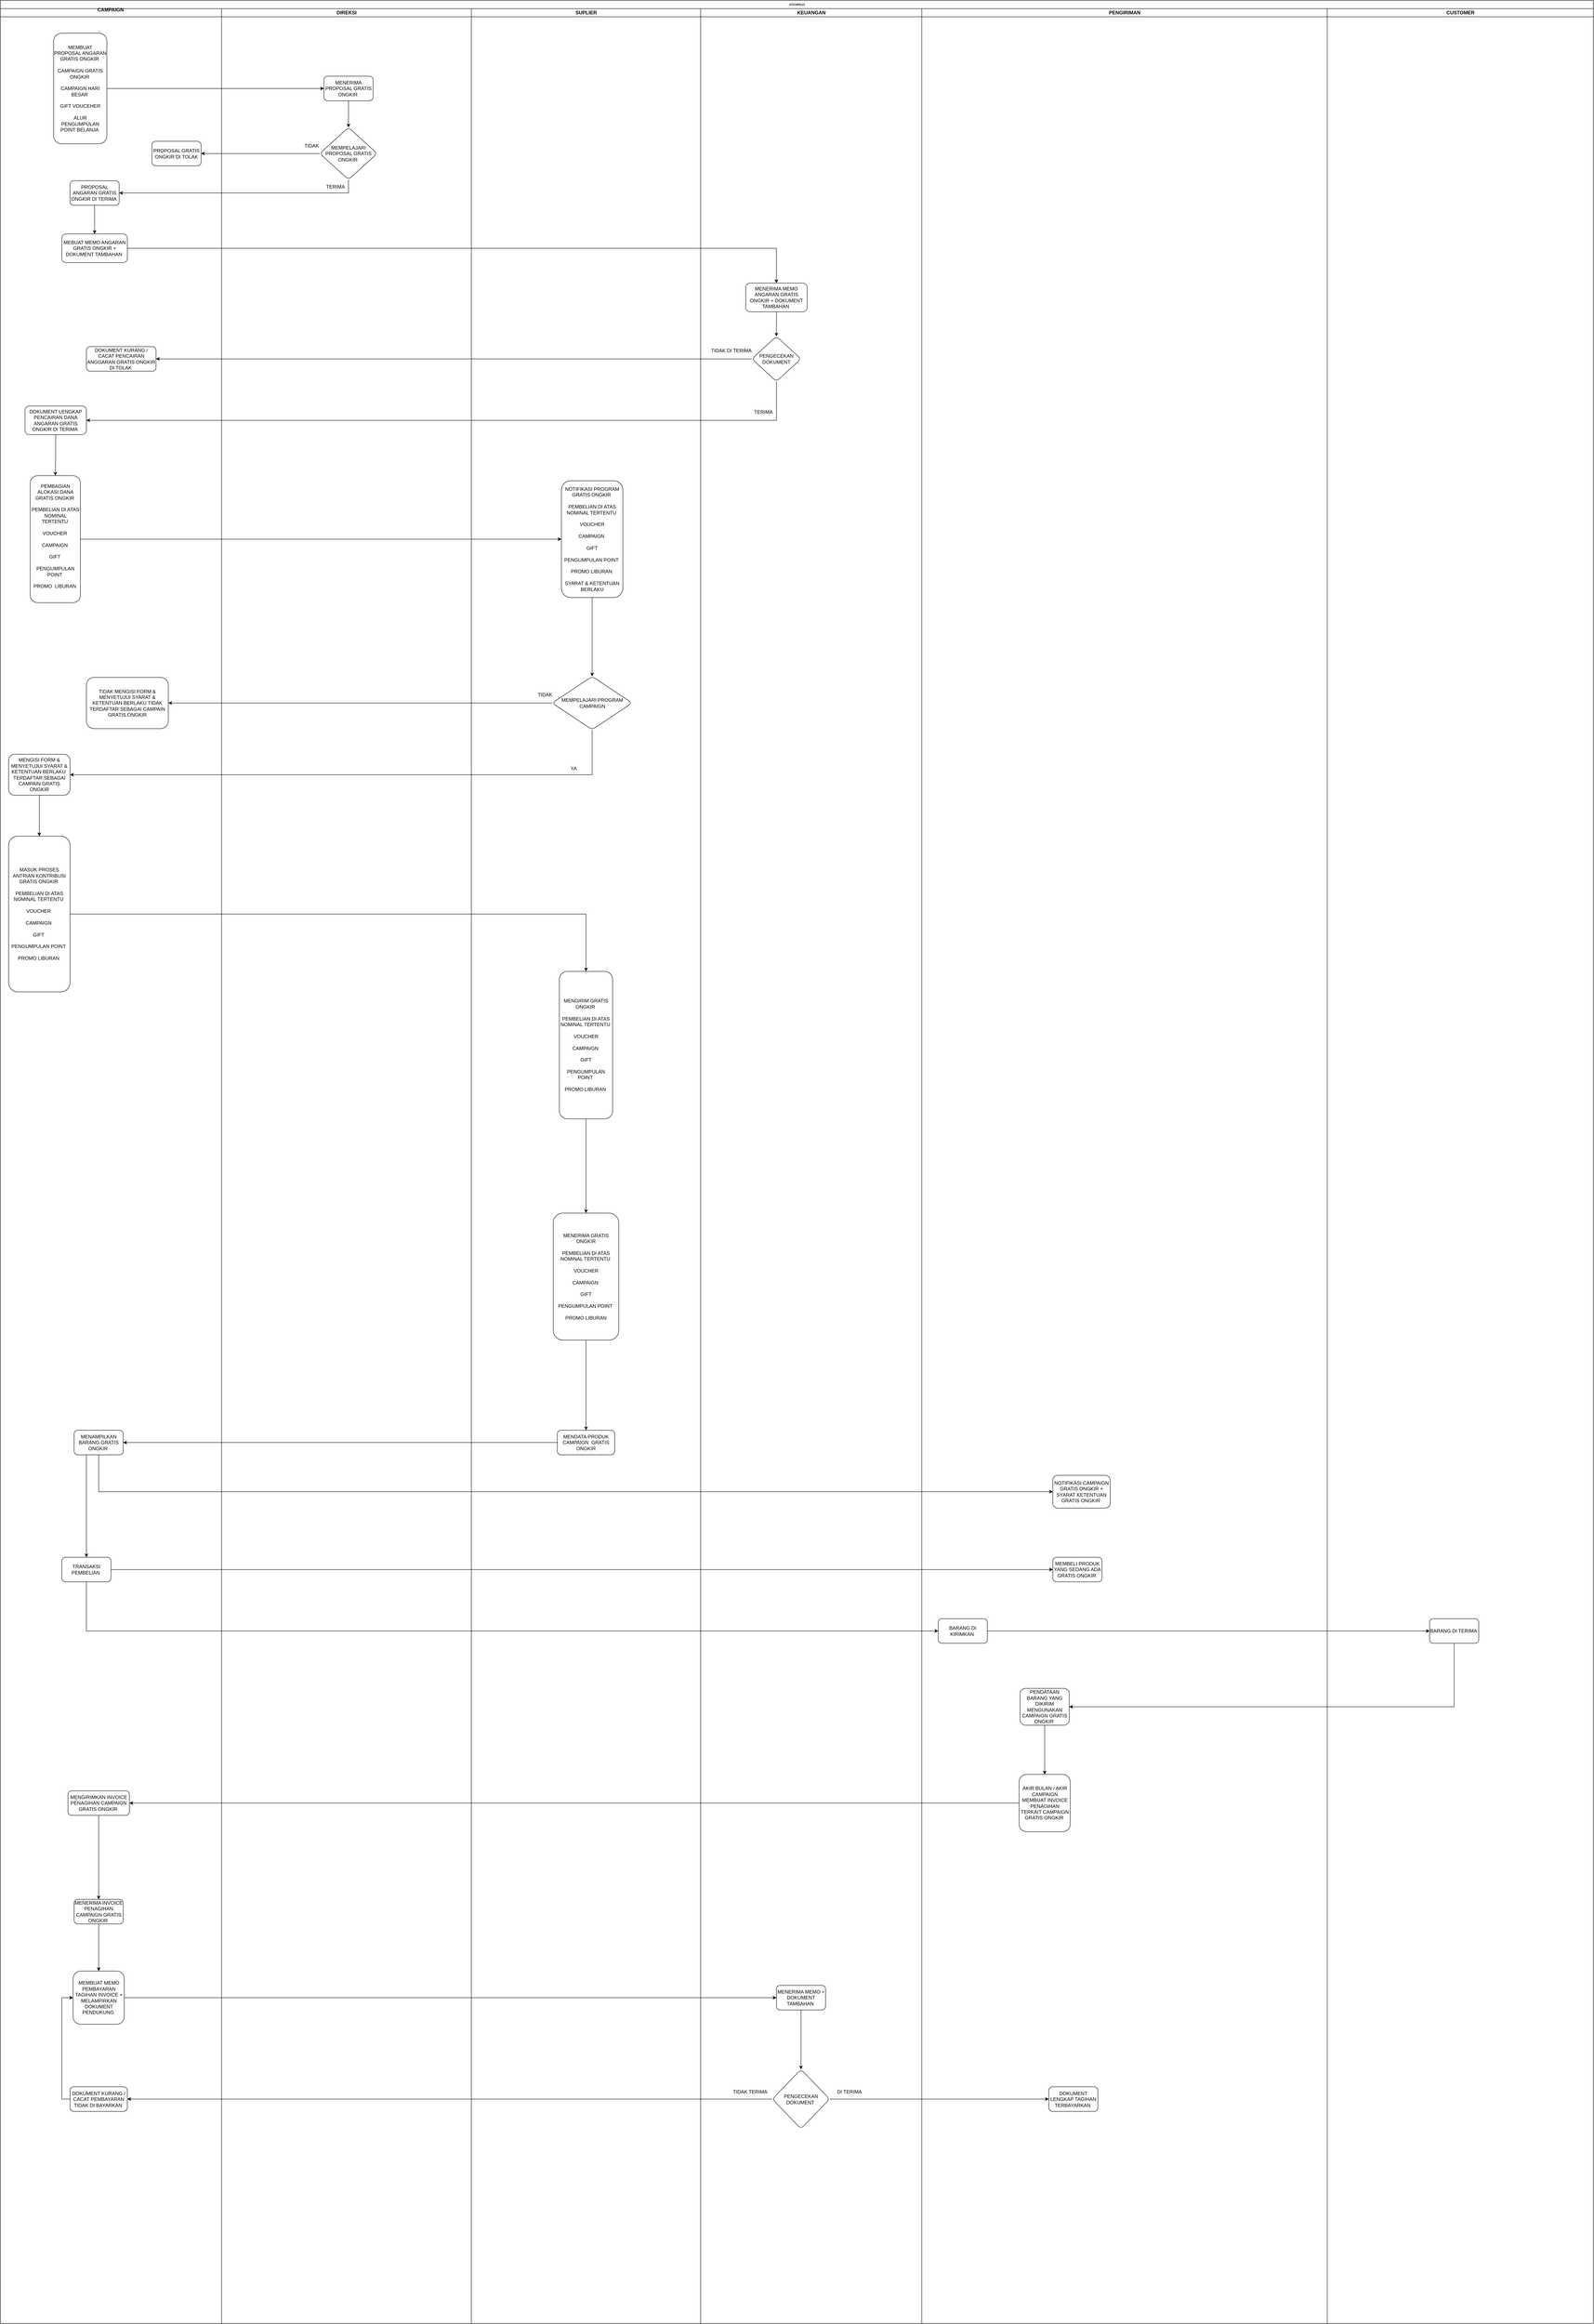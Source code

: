 <mxfile version="15.4.0" type="device"><diagram name="FLOWCHART GRATIS ONGKIR " id="74e2e168-ea6b-b213-b513-2b3c1d86103e"><mxGraphModel dx="6827" dy="3947" grid="1" gridSize="10" guides="1" tooltips="1" connect="1" arrows="1" fold="1" page="1" pageScale="1" pageWidth="1100" pageHeight="850" background="none" math="0" shadow="0"><root><mxCell id="0"/><mxCell id="1" parent="0"/><mxCell id="77e6c97f196da883-1" value="OTOPIGO" style="swimlane;html=1;childLayout=stackLayout;startSize=20;rounded=0;shadow=0;labelBackgroundColor=none;strokeWidth=1;fontFamily=Verdana;fontSize=8;align=center;" parent="1" vertex="1"><mxGeometry x="70" y="40" width="3890" height="5670" as="geometry"/></mxCell><mxCell id="77e6c97f196da883-2" value="CAMPAIGN&amp;nbsp;&lt;br&gt;&lt;br&gt;" style="swimlane;html=1;startSize=20;" parent="77e6c97f196da883-1" vertex="1"><mxGeometry y="20" width="540" height="5650" as="geometry"/></mxCell><mxCell id="xCeARjU2j39dogD7Mmxg-1" value="MEMBUAT PROPOSAL ANGARAN GRATIS ONGKIR&amp;nbsp;&lt;br&gt;&lt;br&gt;CAMPAIGN GRATIS ONGKIR&amp;nbsp;&lt;br&gt;&lt;br&gt;CAMPAIGN HARI BESAR&amp;nbsp;&lt;br&gt;&lt;br&gt;GIFT VOUCEHER&lt;br&gt;&lt;br&gt;ALUR PENGUMPULAN POINT BELANJA&amp;nbsp;" style="rounded=1;whiteSpace=wrap;html=1;" parent="77e6c97f196da883-2" vertex="1"><mxGeometry x="130" y="60" width="130" height="270" as="geometry"/></mxCell><mxCell id="xCeARjU2j39dogD7Mmxg-6" value="PROPOSAL GRATIS ONGKIR DI TOLAK" style="whiteSpace=wrap;html=1;rounded=1;" parent="77e6c97f196da883-2" vertex="1"><mxGeometry x="370" y="323.75" width="120" height="60" as="geometry"/></mxCell><mxCell id="xCeARjU2j39dogD7Mmxg-8" value="PROPOSAL ANGARAN GRATIS ONGKIR DI TERIMA&amp;nbsp;" style="rounded=1;whiteSpace=wrap;html=1;" parent="77e6c97f196da883-2" vertex="1"><mxGeometry x="170" y="420" width="120" height="60" as="geometry"/></mxCell><mxCell id="xCeARjU2j39dogD7Mmxg-20" value="DOKUMENT KURANG / CACAT PENCAIRAN ANGGARAN GRATIS ONGKIR DI TOLAK&amp;nbsp;" style="whiteSpace=wrap;html=1;rounded=1;" parent="77e6c97f196da883-2" vertex="1"><mxGeometry x="210" y="825" width="170" height="60" as="geometry"/></mxCell><mxCell id="xCeARjU2j39dogD7Mmxg-22" value="DOKUMENT LENGKAP PENCAIRAN DANA ANGARAN GRATIS ONGKIR DI TERIMA&amp;nbsp;" style="rounded=1;whiteSpace=wrap;html=1;" parent="77e6c97f196da883-2" vertex="1"><mxGeometry x="60" y="970" width="150" height="70" as="geometry"/></mxCell><mxCell id="xCeARjU2j39dogD7Mmxg-13" value="MEBUAT MEMO ANGARAN GRATIS ONGKIR + DOKUMENT TAMBAHAN&amp;nbsp;" style="whiteSpace=wrap;html=1;rounded=1;" parent="77e6c97f196da883-2" vertex="1"><mxGeometry x="150" y="550" width="160" height="70" as="geometry"/></mxCell><mxCell id="xCeARjU2j39dogD7Mmxg-14" value="" style="edgeStyle=orthogonalEdgeStyle;rounded=0;orthogonalLoop=1;jettySize=auto;html=1;" parent="77e6c97f196da883-2" source="xCeARjU2j39dogD7Mmxg-8" target="xCeARjU2j39dogD7Mmxg-13" edge="1"><mxGeometry relative="1" as="geometry"/></mxCell><mxCell id="xCeARjU2j39dogD7Mmxg-26" value="PEMBAGIAN ALOKASI DANA GRATIS ONGKIR&amp;nbsp;&lt;br&gt;&lt;br&gt;PEMBELIAN DI ATAS NOMINAL TERTENTU&amp;nbsp;&lt;br&gt;&lt;br&gt;VOUCHER&amp;nbsp;&lt;br&gt;&lt;br&gt;CAMPAIGN&amp;nbsp;&lt;br&gt;&lt;br&gt;GIFT&amp;nbsp;&lt;br&gt;&lt;br&gt;PENGUMPULAN POINT&amp;nbsp;&lt;br&gt;&lt;br&gt;PROMO&amp;nbsp; LIBURAN&amp;nbsp;&lt;br&gt;&lt;br&gt;" style="whiteSpace=wrap;html=1;rounded=1;" parent="77e6c97f196da883-2" vertex="1"><mxGeometry x="72.75" y="1140" width="122.5" height="310" as="geometry"/></mxCell><mxCell id="xCeARjU2j39dogD7Mmxg-27" value="" style="edgeStyle=orthogonalEdgeStyle;rounded=0;orthogonalLoop=1;jettySize=auto;html=1;" parent="77e6c97f196da883-2" source="xCeARjU2j39dogD7Mmxg-22" target="xCeARjU2j39dogD7Mmxg-26" edge="1"><mxGeometry relative="1" as="geometry"/></mxCell><mxCell id="LXGBZ6pORtohc45AnFeG-5" value="TIDAK MENGISI FORM &amp;amp; MENYETUJUI SYARAT &amp;amp; KETENTUAN BERLAKU TIDAK TERDAFTAR SEBAGAI CAMPAIN GRATIS ONGKIR" style="whiteSpace=wrap;html=1;rounded=1;" parent="77e6c97f196da883-2" vertex="1"><mxGeometry x="210" y="1632.5" width="200" height="125" as="geometry"/></mxCell><mxCell id="LXGBZ6pORtohc45AnFeG-8" value="MENGISI FORM &amp;amp; MENYETUJUI SYARAT &amp;amp; KETENTUAN BERLAKU&amp;nbsp; TERDAFTAR SEBAGAI CAMPAIN GRATIS ONGKIR" style="rounded=1;whiteSpace=wrap;html=1;" parent="77e6c97f196da883-2" vertex="1"><mxGeometry x="20" y="1820" width="150" height="100" as="geometry"/></mxCell><mxCell id="2p7bn4kiYauSAk0J2nXc-39" style="edgeStyle=orthogonalEdgeStyle;rounded=0;orthogonalLoop=1;jettySize=auto;html=1;exitX=0.25;exitY=1;exitDx=0;exitDy=0;" edge="1" parent="77e6c97f196da883-2" source="2p7bn4kiYauSAk0J2nXc-26" target="2p7bn4kiYauSAk0J2nXc-29"><mxGeometry relative="1" as="geometry"/></mxCell><mxCell id="2p7bn4kiYauSAk0J2nXc-26" value="MENAMPILKAN BARANG GRATIS ONGKIR&amp;nbsp;" style="whiteSpace=wrap;html=1;rounded=1;" vertex="1" parent="77e6c97f196da883-2"><mxGeometry x="180" y="3470" width="120" height="60" as="geometry"/></mxCell><mxCell id="2p7bn4kiYauSAk0J2nXc-29" value="TRANSAKSI PEMBELIAN&amp;nbsp;" style="whiteSpace=wrap;html=1;rounded=1;" vertex="1" parent="77e6c97f196da883-2"><mxGeometry x="150" y="3780" width="120" height="60" as="geometry"/></mxCell><mxCell id="2p7bn4kiYauSAk0J2nXc-9" value="MENGIRIMKAN INVOICE PENAGIHAN CAMPAIGN GRATIS ONGKIR&amp;nbsp;" style="whiteSpace=wrap;html=1;rounded=1;" vertex="1" parent="77e6c97f196da883-2"><mxGeometry x="165" y="4350" width="150" height="60" as="geometry"/></mxCell><mxCell id="2p7bn4kiYauSAk0J2nXc-11" value="MENERIMA INVOICE PENAGIHAN CAMPAIGN GRATIS ONGKIR&amp;nbsp;" style="whiteSpace=wrap;html=1;rounded=1;" vertex="1" parent="77e6c97f196da883-2"><mxGeometry x="180" y="4615" width="120" height="60" as="geometry"/></mxCell><mxCell id="2p7bn4kiYauSAk0J2nXc-12" value="" style="edgeStyle=orthogonalEdgeStyle;rounded=0;orthogonalLoop=1;jettySize=auto;html=1;" edge="1" parent="77e6c97f196da883-2" source="2p7bn4kiYauSAk0J2nXc-9" target="2p7bn4kiYauSAk0J2nXc-11"><mxGeometry relative="1" as="geometry"/></mxCell><mxCell id="2p7bn4kiYauSAk0J2nXc-13" value="MEMBUAT MEMO PEMBAYARAN TAGIHAN INVOICE + MELAMPIRKAN DOKUMENT PENDUKUNG&amp;nbsp;" style="whiteSpace=wrap;html=1;rounded=1;" vertex="1" parent="77e6c97f196da883-2"><mxGeometry x="177.5" y="4790" width="125" height="130" as="geometry"/></mxCell><mxCell id="2p7bn4kiYauSAk0J2nXc-14" value="" style="edgeStyle=orthogonalEdgeStyle;rounded=0;orthogonalLoop=1;jettySize=auto;html=1;" edge="1" parent="77e6c97f196da883-2" source="2p7bn4kiYauSAk0J2nXc-11" target="2p7bn4kiYauSAk0J2nXc-13"><mxGeometry relative="1" as="geometry"/></mxCell><mxCell id="2p7bn4kiYauSAk0J2nXc-19" value="DOKUMENT KURANG / CACAT PEMBAYARAN TIDAK DI BAYARKAN&amp;nbsp;" style="whiteSpace=wrap;html=1;rounded=1;" vertex="1" parent="77e6c97f196da883-2"><mxGeometry x="170" y="5072.5" width="140" height="60" as="geometry"/></mxCell><mxCell id="2p7bn4kiYauSAk0J2nXc-21" style="edgeStyle=orthogonalEdgeStyle;rounded=0;orthogonalLoop=1;jettySize=auto;html=1;exitX=0;exitY=0.5;exitDx=0;exitDy=0;entryX=0;entryY=0.5;entryDx=0;entryDy=0;" edge="1" parent="77e6c97f196da883-2" source="2p7bn4kiYauSAk0J2nXc-19" target="2p7bn4kiYauSAk0J2nXc-13"><mxGeometry relative="1" as="geometry"/></mxCell><mxCell id="77e6c97f196da883-3" value="DIREKSI" style="swimlane;html=1;startSize=20;" parent="77e6c97f196da883-1" vertex="1"><mxGeometry x="540" y="20" width="610" height="5650" as="geometry"/></mxCell><mxCell id="xCeARjU2j39dogD7Mmxg-2" value="MENERIMA PROPOSAL GRATIS ONGKIR&amp;nbsp;" style="whiteSpace=wrap;html=1;rounded=1;" parent="77e6c97f196da883-3" vertex="1"><mxGeometry x="250" y="165" width="120" height="60" as="geometry"/></mxCell><mxCell id="xCeARjU2j39dogD7Mmxg-4" value="MEMPELAJARI PROPOSAL GRATIS ONGKIR&amp;nbsp;" style="rhombus;whiteSpace=wrap;html=1;rounded=1;" parent="77e6c97f196da883-3" vertex="1"><mxGeometry x="240" y="290" width="140" height="127.5" as="geometry"/></mxCell><mxCell id="xCeARjU2j39dogD7Mmxg-5" value="" style="edgeStyle=orthogonalEdgeStyle;rounded=0;orthogonalLoop=1;jettySize=auto;html=1;" parent="77e6c97f196da883-3" source="xCeARjU2j39dogD7Mmxg-2" target="xCeARjU2j39dogD7Mmxg-4" edge="1"><mxGeometry relative="1" as="geometry"/></mxCell><mxCell id="xCeARjU2j39dogD7Mmxg-10" value="TIDAK" style="text;html=1;strokeColor=none;fillColor=none;align=center;verticalAlign=middle;whiteSpace=wrap;rounded=0;" parent="77e6c97f196da883-3" vertex="1"><mxGeometry x="190" y="320" width="60" height="30" as="geometry"/></mxCell><mxCell id="xCeARjU2j39dogD7Mmxg-12" value="TERIMA&amp;nbsp;" style="text;html=1;strokeColor=none;fillColor=none;align=center;verticalAlign=middle;whiteSpace=wrap;rounded=0;" parent="77e6c97f196da883-3" vertex="1"><mxGeometry x="250" y="420" width="60" height="30" as="geometry"/></mxCell><mxCell id="77e6c97f196da883-4" value="SUPLIER" style="swimlane;html=1;startSize=20;" parent="77e6c97f196da883-1" vertex="1"><mxGeometry x="1150" y="20" width="560" height="5650" as="geometry"/></mxCell><mxCell id="LXGBZ6pORtohc45AnFeG-1" value="NOTIFIKASI PROGRAM GRATIS ONGKIR&amp;nbsp;&lt;br&gt;&lt;br&gt;PEMBELIAN DI ATAS NOMINAL TERTENTU&amp;nbsp;&lt;br&gt;&lt;br&gt;VOUCHER&lt;br&gt;&lt;br&gt;CAMPAIGN&amp;nbsp;&lt;br&gt;&lt;br&gt;GIFT&lt;br&gt;&lt;br&gt;PENGUMPULAN POINT&amp;nbsp;&lt;br&gt;&lt;br&gt;PROMO LIBURAN&amp;nbsp;&lt;br&gt;&lt;br&gt;SYARAT &amp;amp; KETENTUAN BERLAKU" style="whiteSpace=wrap;html=1;rounded=1;" parent="77e6c97f196da883-4" vertex="1"><mxGeometry x="220" y="1152.5" width="150" height="285" as="geometry"/></mxCell><mxCell id="LXGBZ6pORtohc45AnFeG-3" value="MEMPELAJARI PROGRAM CAMPAIGN" style="rhombus;whiteSpace=wrap;html=1;rounded=1;" parent="77e6c97f196da883-4" vertex="1"><mxGeometry x="197.5" y="1630" width="195" height="130" as="geometry"/></mxCell><mxCell id="LXGBZ6pORtohc45AnFeG-4" value="" style="edgeStyle=orthogonalEdgeStyle;rounded=0;orthogonalLoop=1;jettySize=auto;html=1;" parent="77e6c97f196da883-4" source="LXGBZ6pORtohc45AnFeG-1" target="LXGBZ6pORtohc45AnFeG-3" edge="1"><mxGeometry relative="1" as="geometry"/></mxCell><mxCell id="LXGBZ6pORtohc45AnFeG-10" value="TIDAK" style="text;html=1;strokeColor=none;fillColor=none;align=center;verticalAlign=middle;whiteSpace=wrap;rounded=0;" parent="77e6c97f196da883-4" vertex="1"><mxGeometry x="150" y="1660" width="60" height="30" as="geometry"/></mxCell><mxCell id="LXGBZ6pORtohc45AnFeG-11" value="YA" style="text;html=1;strokeColor=none;fillColor=none;align=center;verticalAlign=middle;whiteSpace=wrap;rounded=0;" parent="77e6c97f196da883-4" vertex="1"><mxGeometry x="220" y="1840" width="60" height="30" as="geometry"/></mxCell><mxCell id="0lPgVdEld-_KW7JKTHku-6" value="MENGIRIM GRATIS ONGKIR&amp;nbsp;&lt;br&gt;&lt;br&gt;PEMBELIAN DI ATAS NOMINAL TERTENTU&amp;nbsp;&lt;br&gt;&lt;br&gt;VOUCHER&lt;br&gt;&lt;br&gt;CAMPAIGN&amp;nbsp;&lt;br&gt;&lt;br&gt;GIFT&lt;br&gt;&lt;br&gt;PENGUMPULAN POINT&amp;nbsp;&lt;br&gt;&lt;br&gt;PROMO LIBURAN&amp;nbsp;" style="whiteSpace=wrap;html=1;rounded=1;" parent="77e6c97f196da883-4" vertex="1"><mxGeometry x="215" y="2350" width="130" height="360" as="geometry"/></mxCell><mxCell id="0lPgVdEld-_KW7JKTHku-9" value="MENERIMA GRATIS ONGKIR&lt;br&gt;&lt;br&gt;PEMBELIAN DI ATAS NOMINAL TERTENTU&amp;nbsp;&lt;br&gt;&lt;br&gt;VOUCHER&lt;br&gt;&lt;br&gt;CAMPAIGN&amp;nbsp;&lt;br&gt;&lt;br&gt;GIFT&lt;br&gt;&lt;br&gt;PENGUMPULAN POINT&amp;nbsp;&lt;br&gt;&lt;br&gt;PROMO LIBURAN" style="whiteSpace=wrap;html=1;rounded=1;" parent="77e6c97f196da883-4" vertex="1"><mxGeometry x="200" y="2940" width="160" height="310" as="geometry"/></mxCell><mxCell id="0lPgVdEld-_KW7JKTHku-10" value="" style="edgeStyle=orthogonalEdgeStyle;rounded=0;orthogonalLoop=1;jettySize=auto;html=1;" parent="77e6c97f196da883-4" source="0lPgVdEld-_KW7JKTHku-6" target="0lPgVdEld-_KW7JKTHku-9" edge="1"><mxGeometry relative="1" as="geometry"/></mxCell><mxCell id="0lPgVdEld-_KW7JKTHku-11" value="MENDATA PRODUK CAMPAIGN&amp;nbsp; GRATIS ONGKIR" style="whiteSpace=wrap;html=1;rounded=1;" parent="77e6c97f196da883-4" vertex="1"><mxGeometry x="210" y="3470" width="140" height="60" as="geometry"/></mxCell><mxCell id="0lPgVdEld-_KW7JKTHku-12" value="" style="edgeStyle=orthogonalEdgeStyle;rounded=0;orthogonalLoop=1;jettySize=auto;html=1;" parent="77e6c97f196da883-4" source="0lPgVdEld-_KW7JKTHku-9" target="0lPgVdEld-_KW7JKTHku-11" edge="1"><mxGeometry relative="1" as="geometry"/></mxCell><mxCell id="77e6c97f196da883-5" value="KEUANGAN" style="swimlane;html=1;startSize=20;" parent="77e6c97f196da883-1" vertex="1"><mxGeometry x="1710" y="20" width="540" height="5650" as="geometry"/></mxCell><mxCell id="xCeARjU2j39dogD7Mmxg-15" value="MENERIMA MEMO ANGARAN GRATIS ONGKIR + DOKUMENT TAMBAHAN&amp;nbsp;" style="rounded=1;whiteSpace=wrap;html=1;" parent="77e6c97f196da883-5" vertex="1"><mxGeometry x="110" y="670" width="150" height="70" as="geometry"/></mxCell><mxCell id="xCeARjU2j39dogD7Mmxg-18" value="PENGECEKAN DOKUMENT" style="rhombus;whiteSpace=wrap;html=1;rounded=1;" parent="77e6c97f196da883-5" vertex="1"><mxGeometry x="125" y="800" width="120" height="110" as="geometry"/></mxCell><mxCell id="xCeARjU2j39dogD7Mmxg-19" value="" style="edgeStyle=orthogonalEdgeStyle;rounded=0;orthogonalLoop=1;jettySize=auto;html=1;" parent="77e6c97f196da883-5" source="xCeARjU2j39dogD7Mmxg-15" target="xCeARjU2j39dogD7Mmxg-18" edge="1"><mxGeometry relative="1" as="geometry"/></mxCell><mxCell id="xCeARjU2j39dogD7Mmxg-25" value="TIDAK DI TERIMA" style="text;html=1;strokeColor=none;fillColor=none;align=center;verticalAlign=middle;whiteSpace=wrap;rounded=0;" parent="77e6c97f196da883-5" vertex="1"><mxGeometry x="20" y="820" width="110" height="30" as="geometry"/></mxCell><mxCell id="xCeARjU2j39dogD7Mmxg-24" value="TERIMA&amp;nbsp;" style="text;html=1;strokeColor=none;fillColor=none;align=center;verticalAlign=middle;whiteSpace=wrap;rounded=0;" parent="77e6c97f196da883-5" vertex="1"><mxGeometry x="125" y="970" width="60" height="30" as="geometry"/></mxCell><mxCell id="2p7bn4kiYauSAk0J2nXc-15" value="MENERIMA MEMO + DOKUMENT TAMBAHAN&amp;nbsp;" style="whiteSpace=wrap;html=1;rounded=1;" vertex="1" parent="77e6c97f196da883-5"><mxGeometry x="185" y="4825" width="120" height="60" as="geometry"/></mxCell><mxCell id="2p7bn4kiYauSAk0J2nXc-17" value="PENGECEKAN DOKUMENT&amp;nbsp;" style="rhombus;whiteSpace=wrap;html=1;rounded=1;" vertex="1" parent="77e6c97f196da883-5"><mxGeometry x="175" y="5030" width="140" height="145" as="geometry"/></mxCell><mxCell id="2p7bn4kiYauSAk0J2nXc-18" value="" style="edgeStyle=orthogonalEdgeStyle;rounded=0;orthogonalLoop=1;jettySize=auto;html=1;" edge="1" parent="77e6c97f196da883-5" source="2p7bn4kiYauSAk0J2nXc-15" target="2p7bn4kiYauSAk0J2nXc-17"><mxGeometry relative="1" as="geometry"/></mxCell><mxCell id="2p7bn4kiYauSAk0J2nXc-22" value="TIDAK TERIMA&amp;nbsp;" style="text;html=1;strokeColor=none;fillColor=none;align=center;verticalAlign=middle;whiteSpace=wrap;rounded=0;" vertex="1" parent="77e6c97f196da883-5"><mxGeometry x="70" y="5070" width="105" height="30" as="geometry"/></mxCell><mxCell id="2p7bn4kiYauSAk0J2nXc-25" value="DI TERIMA&amp;nbsp;" style="text;html=1;strokeColor=none;fillColor=none;align=center;verticalAlign=middle;whiteSpace=wrap;rounded=0;" vertex="1" parent="77e6c97f196da883-5"><mxGeometry x="320" y="5070" width="90" height="30" as="geometry"/></mxCell><mxCell id="77e6c97f196da883-6" value="PENGIRIMAN" style="swimlane;html=1;startSize=20;" parent="77e6c97f196da883-1" vertex="1"><mxGeometry x="2250" y="20" width="990" height="5650" as="geometry"/></mxCell><mxCell id="2p7bn4kiYauSAk0J2nXc-3" value="NOTIFIKASI CAMPAIGN GRATIS ONGKIR + SYARAT KETENTUAN GRATIS ONGKIR&amp;nbsp;" style="rounded=1;whiteSpace=wrap;html=1;" vertex="1" parent="77e6c97f196da883-6"><mxGeometry x="320" y="3580" width="140" height="80" as="geometry"/></mxCell><mxCell id="2p7bn4kiYauSAk0J2nXc-7" value="AKIR BULAN / AKIR CAMPAIGN MEMBUAT INVOICE PENAGIHAN TERKAIT CAMPAIGN GRATIS ONGKIR&amp;nbsp;" style="whiteSpace=wrap;html=1;rounded=1;" vertex="1" parent="77e6c97f196da883-6"><mxGeometry x="237.5" y="4310" width="125" height="140" as="geometry"/></mxCell><mxCell id="2p7bn4kiYauSAk0J2nXc-23" value="DOKUMENT LENGKAP TAGIHAN TERBAYARKAN&amp;nbsp;" style="whiteSpace=wrap;html=1;rounded=1;" vertex="1" parent="77e6c97f196da883-6"><mxGeometry x="310" y="5072.5" width="120" height="60" as="geometry"/></mxCell><mxCell id="2p7bn4kiYauSAk0J2nXc-32" value="BARANG DI KIRIMKAN&amp;nbsp;" style="rounded=1;whiteSpace=wrap;html=1;" vertex="1" parent="77e6c97f196da883-6"><mxGeometry x="40" y="3930" width="120" height="60" as="geometry"/></mxCell><mxCell id="0lPgVdEld-_KW7JKTHku-13" value="MEMBELI PRODUK YANG SEDANG ADA GRATIS ONGKIR&amp;nbsp;" style="whiteSpace=wrap;html=1;rounded=1;" parent="77e6c97f196da883-6" vertex="1"><mxGeometry x="320" y="3780" width="120" height="60" as="geometry"/></mxCell><mxCell id="2p7bn4kiYauSAk0J2nXc-8" value="" style="edgeStyle=orthogonalEdgeStyle;rounded=0;orthogonalLoop=1;jettySize=auto;html=1;" edge="1" parent="77e6c97f196da883-6" source="2p7bn4kiYauSAk0J2nXc-5" target="2p7bn4kiYauSAk0J2nXc-7"><mxGeometry relative="1" as="geometry"/></mxCell><mxCell id="2p7bn4kiYauSAk0J2nXc-5" value="PENDATAAN BARANG YANG DIKIRIM MENGUNAKAN CAMPAIGN GRATIS ONGKIR&amp;nbsp;" style="whiteSpace=wrap;html=1;rounded=1;" vertex="1" parent="77e6c97f196da883-6"><mxGeometry x="240" y="4100" width="120" height="90" as="geometry"/></mxCell><mxCell id="xCeARjU2j39dogD7Mmxg-3" value="" style="edgeStyle=orthogonalEdgeStyle;rounded=0;orthogonalLoop=1;jettySize=auto;html=1;" parent="77e6c97f196da883-1" source="xCeARjU2j39dogD7Mmxg-1" target="xCeARjU2j39dogD7Mmxg-2" edge="1"><mxGeometry relative="1" as="geometry"/></mxCell><mxCell id="xCeARjU2j39dogD7Mmxg-7" value="" style="edgeStyle=orthogonalEdgeStyle;rounded=0;orthogonalLoop=1;jettySize=auto;html=1;" parent="77e6c97f196da883-1" source="xCeARjU2j39dogD7Mmxg-4" target="xCeARjU2j39dogD7Mmxg-6" edge="1"><mxGeometry relative="1" as="geometry"/></mxCell><mxCell id="xCeARjU2j39dogD7Mmxg-9" style="edgeStyle=orthogonalEdgeStyle;rounded=0;orthogonalLoop=1;jettySize=auto;html=1;exitX=0.5;exitY=1;exitDx=0;exitDy=0;entryX=1;entryY=0.5;entryDx=0;entryDy=0;" parent="77e6c97f196da883-1" source="xCeARjU2j39dogD7Mmxg-4" target="xCeARjU2j39dogD7Mmxg-8" edge="1"><mxGeometry relative="1" as="geometry"/></mxCell><mxCell id="xCeARjU2j39dogD7Mmxg-17" style="edgeStyle=orthogonalEdgeStyle;rounded=0;orthogonalLoop=1;jettySize=auto;html=1;exitX=1;exitY=0.5;exitDx=0;exitDy=0;entryX=0.5;entryY=0;entryDx=0;entryDy=0;" parent="77e6c97f196da883-1" source="xCeARjU2j39dogD7Mmxg-13" target="xCeARjU2j39dogD7Mmxg-15" edge="1"><mxGeometry relative="1" as="geometry"/></mxCell><mxCell id="xCeARjU2j39dogD7Mmxg-21" value="" style="edgeStyle=orthogonalEdgeStyle;rounded=0;orthogonalLoop=1;jettySize=auto;html=1;" parent="77e6c97f196da883-1" source="xCeARjU2j39dogD7Mmxg-18" target="xCeARjU2j39dogD7Mmxg-20" edge="1"><mxGeometry relative="1" as="geometry"/></mxCell><mxCell id="xCeARjU2j39dogD7Mmxg-23" style="edgeStyle=orthogonalEdgeStyle;rounded=0;orthogonalLoop=1;jettySize=auto;html=1;exitX=0.5;exitY=1;exitDx=0;exitDy=0;entryX=1;entryY=0.5;entryDx=0;entryDy=0;" parent="77e6c97f196da883-1" source="xCeARjU2j39dogD7Mmxg-18" target="xCeARjU2j39dogD7Mmxg-22" edge="1"><mxGeometry relative="1" as="geometry"/></mxCell><mxCell id="LXGBZ6pORtohc45AnFeG-2" value="" style="edgeStyle=orthogonalEdgeStyle;rounded=0;orthogonalLoop=1;jettySize=auto;html=1;" parent="77e6c97f196da883-1" source="xCeARjU2j39dogD7Mmxg-26" target="LXGBZ6pORtohc45AnFeG-1" edge="1"><mxGeometry relative="1" as="geometry"/></mxCell><mxCell id="LXGBZ6pORtohc45AnFeG-6" value="" style="edgeStyle=orthogonalEdgeStyle;rounded=0;orthogonalLoop=1;jettySize=auto;html=1;" parent="77e6c97f196da883-1" source="LXGBZ6pORtohc45AnFeG-3" target="LXGBZ6pORtohc45AnFeG-5" edge="1"><mxGeometry relative="1" as="geometry"/></mxCell><mxCell id="LXGBZ6pORtohc45AnFeG-9" style="edgeStyle=orthogonalEdgeStyle;rounded=0;orthogonalLoop=1;jettySize=auto;html=1;exitX=0.5;exitY=1;exitDx=0;exitDy=0;entryX=1;entryY=0.5;entryDx=0;entryDy=0;" parent="77e6c97f196da883-1" source="LXGBZ6pORtohc45AnFeG-3" target="LXGBZ6pORtohc45AnFeG-8" edge="1"><mxGeometry relative="1" as="geometry"/></mxCell><mxCell id="2p7bn4kiYauSAk0J2nXc-1" value="CUSTOMER" style="swimlane;html=1;startSize=20;" vertex="1" parent="77e6c97f196da883-1"><mxGeometry x="3240" y="20" width="650" height="5650" as="geometry"/></mxCell><mxCell id="2p7bn4kiYauSAk0J2nXc-34" value="BARANG DI TERIMA&amp;nbsp;" style="whiteSpace=wrap;html=1;rounded=1;" vertex="1" parent="2p7bn4kiYauSAk0J2nXc-1"><mxGeometry x="250" y="3930" width="120" height="60" as="geometry"/></mxCell><mxCell id="2p7bn4kiYauSAk0J2nXc-27" value="" style="edgeStyle=orthogonalEdgeStyle;rounded=0;orthogonalLoop=1;jettySize=auto;html=1;" edge="1" parent="77e6c97f196da883-1" source="0lPgVdEld-_KW7JKTHku-11" target="2p7bn4kiYauSAk0J2nXc-26"><mxGeometry relative="1" as="geometry"/></mxCell><mxCell id="2p7bn4kiYauSAk0J2nXc-38" style="edgeStyle=orthogonalEdgeStyle;rounded=0;orthogonalLoop=1;jettySize=auto;html=1;exitX=0.5;exitY=1;exitDx=0;exitDy=0;entryX=0;entryY=0.5;entryDx=0;entryDy=0;" edge="1" parent="77e6c97f196da883-1" source="2p7bn4kiYauSAk0J2nXc-26" target="2p7bn4kiYauSAk0J2nXc-3"><mxGeometry relative="1" as="geometry"/></mxCell><mxCell id="2p7bn4kiYauSAk0J2nXc-33" style="edgeStyle=orthogonalEdgeStyle;rounded=0;orthogonalLoop=1;jettySize=auto;html=1;exitX=0.5;exitY=1;exitDx=0;exitDy=0;entryX=0;entryY=0.5;entryDx=0;entryDy=0;" edge="1" parent="77e6c97f196da883-1" source="2p7bn4kiYauSAk0J2nXc-29" target="2p7bn4kiYauSAk0J2nXc-32"><mxGeometry relative="1" as="geometry"/></mxCell><mxCell id="2p7bn4kiYauSAk0J2nXc-40" style="edgeStyle=orthogonalEdgeStyle;rounded=0;orthogonalLoop=1;jettySize=auto;html=1;exitX=1;exitY=0.5;exitDx=0;exitDy=0;entryX=0;entryY=0.5;entryDx=0;entryDy=0;" edge="1" parent="77e6c97f196da883-1" source="2p7bn4kiYauSAk0J2nXc-29" target="0lPgVdEld-_KW7JKTHku-13"><mxGeometry relative="1" as="geometry"/></mxCell><mxCell id="2p7bn4kiYauSAk0J2nXc-35" value="" style="edgeStyle=orthogonalEdgeStyle;rounded=0;orthogonalLoop=1;jettySize=auto;html=1;" edge="1" parent="77e6c97f196da883-1" source="2p7bn4kiYauSAk0J2nXc-32" target="2p7bn4kiYauSAk0J2nXc-34"><mxGeometry relative="1" as="geometry"/></mxCell><mxCell id="2p7bn4kiYauSAk0J2nXc-41" style="edgeStyle=orthogonalEdgeStyle;rounded=0;orthogonalLoop=1;jettySize=auto;html=1;exitX=0.5;exitY=1;exitDx=0;exitDy=0;entryX=1;entryY=0.5;entryDx=0;entryDy=0;" edge="1" parent="77e6c97f196da883-1" source="2p7bn4kiYauSAk0J2nXc-34" target="2p7bn4kiYauSAk0J2nXc-5"><mxGeometry relative="1" as="geometry"/></mxCell><mxCell id="2p7bn4kiYauSAk0J2nXc-10" value="" style="edgeStyle=orthogonalEdgeStyle;rounded=0;orthogonalLoop=1;jettySize=auto;html=1;" edge="1" parent="77e6c97f196da883-1" source="2p7bn4kiYauSAk0J2nXc-7" target="2p7bn4kiYauSAk0J2nXc-9"><mxGeometry relative="1" as="geometry"/></mxCell><mxCell id="2p7bn4kiYauSAk0J2nXc-16" value="" style="edgeStyle=orthogonalEdgeStyle;rounded=0;orthogonalLoop=1;jettySize=auto;html=1;" edge="1" parent="77e6c97f196da883-1" source="2p7bn4kiYauSAk0J2nXc-13" target="2p7bn4kiYauSAk0J2nXc-15"><mxGeometry relative="1" as="geometry"/></mxCell><mxCell id="2p7bn4kiYauSAk0J2nXc-20" value="" style="edgeStyle=orthogonalEdgeStyle;rounded=0;orthogonalLoop=1;jettySize=auto;html=1;" edge="1" parent="77e6c97f196da883-1" source="2p7bn4kiYauSAk0J2nXc-17" target="2p7bn4kiYauSAk0J2nXc-19"><mxGeometry relative="1" as="geometry"/></mxCell><mxCell id="2p7bn4kiYauSAk0J2nXc-24" value="" style="edgeStyle=orthogonalEdgeStyle;rounded=0;orthogonalLoop=1;jettySize=auto;html=1;" edge="1" parent="77e6c97f196da883-1" source="2p7bn4kiYauSAk0J2nXc-17" target="2p7bn4kiYauSAk0J2nXc-23"><mxGeometry relative="1" as="geometry"/></mxCell><mxCell id="0lPgVdEld-_KW7JKTHku-8" style="edgeStyle=orthogonalEdgeStyle;rounded=0;orthogonalLoop=1;jettySize=auto;html=1;exitX=1;exitY=0.5;exitDx=0;exitDy=0;entryX=0.5;entryY=0;entryDx=0;entryDy=0;" parent="1" source="0lPgVdEld-_KW7JKTHku-1" target="0lPgVdEld-_KW7JKTHku-6" edge="1"><mxGeometry relative="1" as="geometry"/></mxCell><mxCell id="0lPgVdEld-_KW7JKTHku-1" value="MASUK PROSES ANTRIAN KONTRIBUSI GRATIS ONGKIR&amp;nbsp;&lt;br&gt;&lt;br&gt;PEMBELIAN DI ATAS NOMINAL TERTENTU&amp;nbsp;&lt;br&gt;&lt;br&gt;VOUCHER&amp;nbsp;&lt;br&gt;&lt;br&gt;CAMPAIGN&amp;nbsp;&lt;br&gt;&lt;br&gt;GIFT&amp;nbsp;&lt;br&gt;&lt;br&gt;PENGUMPULAN POINT&amp;nbsp;&lt;br&gt;&lt;br&gt;PROMO LIBURAN&amp;nbsp;" style="whiteSpace=wrap;html=1;rounded=1;" parent="1" vertex="1"><mxGeometry x="90" y="2080" width="150" height="380" as="geometry"/></mxCell><mxCell id="0lPgVdEld-_KW7JKTHku-2" value="" style="edgeStyle=orthogonalEdgeStyle;rounded=0;orthogonalLoop=1;jettySize=auto;html=1;" parent="1" source="LXGBZ6pORtohc45AnFeG-8" target="0lPgVdEld-_KW7JKTHku-1" edge="1"><mxGeometry relative="1" as="geometry"/></mxCell></root></mxGraphModel></diagram></mxfile>